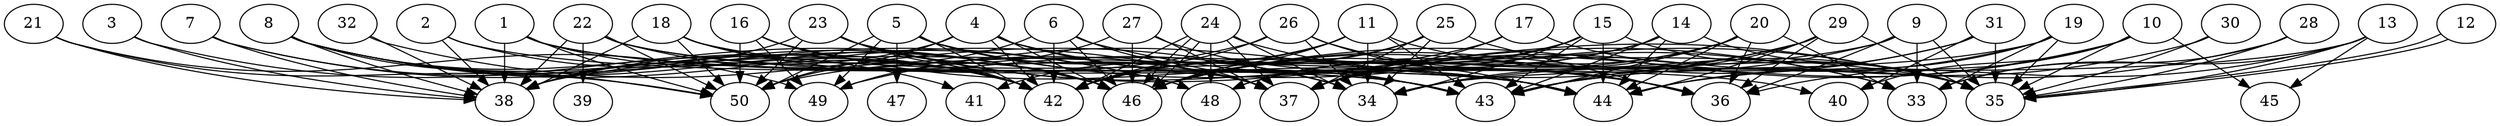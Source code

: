 // DAG automatically generated by daggen at Thu Oct  3 14:07:57 2019
// ./daggen --dot -n 50 --ccr 0.3 --fat 0.9 --regular 0.9 --density 0.6 --mindata 5242880 --maxdata 52428800 
digraph G {
  1 [size="167321600", alpha="0.06", expect_size="50196480"] 
  1 -> 38 [size ="50196480"]
  1 -> 42 [size ="50196480"]
  1 -> 43 [size ="50196480"]
  1 -> 44 [size ="50196480"]
  1 -> 50 [size ="50196480"]
  2 [size="24541867", alpha="0.06", expect_size="7362560"] 
  2 -> 38 [size ="7362560"]
  2 -> 42 [size ="7362560"]
  2 -> 43 [size ="7362560"]
  3 [size="94566400", alpha="0.04", expect_size="28369920"] 
  3 -> 38 [size ="28369920"]
  3 -> 46 [size ="28369920"]
  4 [size="73441280", alpha="0.02", expect_size="22032384"] 
  4 -> 35 [size ="22032384"]
  4 -> 38 [size ="22032384"]
  4 -> 42 [size ="22032384"]
  4 -> 43 [size ="22032384"]
  4 -> 44 [size ="22032384"]
  4 -> 46 [size ="22032384"]
  4 -> 50 [size ="22032384"]
  5 [size="131041280", alpha="0.06", expect_size="39312384"] 
  5 -> 33 [size ="39312384"]
  5 -> 34 [size ="39312384"]
  5 -> 37 [size ="39312384"]
  5 -> 42 [size ="39312384"]
  5 -> 43 [size ="39312384"]
  5 -> 47 [size ="39312384"]
  5 -> 49 [size ="39312384"]
  5 -> 50 [size ="39312384"]
  6 [size="67249493", alpha="0.05", expect_size="20174848"] 
  6 -> 33 [size ="20174848"]
  6 -> 37 [size ="20174848"]
  6 -> 42 [size ="20174848"]
  6 -> 46 [size ="20174848"]
  6 -> 50 [size ="20174848"]
  7 [size="125651627", alpha="0.08", expect_size="37695488"] 
  7 -> 38 [size ="37695488"]
  7 -> 46 [size ="37695488"]
  7 -> 48 [size ="37695488"]
  8 [size="69215573", alpha="0.09", expect_size="20764672"] 
  8 -> 37 [size ="20764672"]
  8 -> 38 [size ="20764672"]
  8 -> 41 [size ="20764672"]
  8 -> 42 [size ="20764672"]
  8 -> 46 [size ="20764672"]
  8 -> 48 [size ="20764672"]
  8 -> 50 [size ="20764672"]
  9 [size="174458880", alpha="0.01", expect_size="52337664"] 
  9 -> 33 [size ="52337664"]
  9 -> 35 [size ="52337664"]
  9 -> 36 [size ="52337664"]
  9 -> 38 [size ="52337664"]
  9 -> 46 [size ="52337664"]
  10 [size="158525440", alpha="0.10", expect_size="47557632"] 
  10 -> 34 [size ="47557632"]
  10 -> 35 [size ="47557632"]
  10 -> 36 [size ="47557632"]
  10 -> 40 [size ="47557632"]
  10 -> 45 [size ="47557632"]
  10 -> 46 [size ="47557632"]
  11 [size="25852587", alpha="0.09", expect_size="7755776"] 
  11 -> 34 [size ="7755776"]
  11 -> 35 [size ="7755776"]
  11 -> 41 [size ="7755776"]
  11 -> 42 [size ="7755776"]
  11 -> 43 [size ="7755776"]
  11 -> 46 [size ="7755776"]
  12 [size="69157547", alpha="0.13", expect_size="20747264"] 
  12 -> 35 [size ="20747264"]
  12 -> 35 [size ="20747264"]
  13 [size="118599680", alpha="0.03", expect_size="35579904"] 
  13 -> 33 [size ="35579904"]
  13 -> 34 [size ="35579904"]
  13 -> 35 [size ="35579904"]
  13 -> 44 [size ="35579904"]
  13 -> 45 [size ="35579904"]
  14 [size="151159467", alpha="0.13", expect_size="45347840"] 
  14 -> 35 [size ="45347840"]
  14 -> 42 [size ="45347840"]
  14 -> 43 [size ="45347840"]
  14 -> 44 [size ="45347840"]
  14 -> 48 [size ="45347840"]
  15 [size="164556800", alpha="0.17", expect_size="49367040"] 
  15 -> 34 [size ="49367040"]
  15 -> 35 [size ="49367040"]
  15 -> 37 [size ="49367040"]
  15 -> 43 [size ="49367040"]
  15 -> 44 [size ="49367040"]
  15 -> 46 [size ="49367040"]
  15 -> 48 [size ="49367040"]
  16 [size="55780693", alpha="0.15", expect_size="16734208"] 
  16 -> 42 [size ="16734208"]
  16 -> 44 [size ="16734208"]
  16 -> 46 [size ="16734208"]
  16 -> 49 [size ="16734208"]
  16 -> 50 [size ="16734208"]
  17 [size="95010133", alpha="0.01", expect_size="28503040"] 
  17 -> 35 [size ="28503040"]
  17 -> 37 [size ="28503040"]
  17 -> 42 [size ="28503040"]
  18 [size="154948267", alpha="0.12", expect_size="46484480"] 
  18 -> 34 [size ="46484480"]
  18 -> 35 [size ="46484480"]
  18 -> 38 [size ="46484480"]
  18 -> 42 [size ="46484480"]
  18 -> 50 [size ="46484480"]
  19 [size="66785280", alpha="0.04", expect_size="20035584"] 
  19 -> 33 [size ="20035584"]
  19 -> 35 [size ="20035584"]
  19 -> 37 [size ="20035584"]
  19 -> 44 [size ="20035584"]
  19 -> 50 [size ="20035584"]
  20 [size="72632320", alpha="0.02", expect_size="21789696"] 
  20 -> 33 [size ="21789696"]
  20 -> 34 [size ="21789696"]
  20 -> 36 [size ="21789696"]
  20 -> 37 [size ="21789696"]
  20 -> 43 [size ="21789696"]
  20 -> 44 [size ="21789696"]
  20 -> 46 [size ="21789696"]
  21 [size="153726293", alpha="0.19", expect_size="46117888"] 
  21 -> 38 [size ="46117888"]
  21 -> 49 [size ="46117888"]
  21 -> 50 [size ="46117888"]
  22 [size="68259840", alpha="0.17", expect_size="20477952"] 
  22 -> 37 [size ="20477952"]
  22 -> 38 [size ="20477952"]
  22 -> 39 [size ="20477952"]
  22 -> 40 [size ="20477952"]
  22 -> 44 [size ="20477952"]
  22 -> 50 [size ="20477952"]
  23 [size="167932587", alpha="0.04", expect_size="50379776"] 
  23 -> 35 [size ="50379776"]
  23 -> 36 [size ="50379776"]
  23 -> 37 [size ="50379776"]
  23 -> 38 [size ="50379776"]
  23 -> 42 [size ="50379776"]
  23 -> 46 [size ="50379776"]
  23 -> 50 [size ="50379776"]
  24 [size="32344747", alpha="0.19", expect_size="9703424"] 
  24 -> 34 [size ="9703424"]
  24 -> 36 [size ="9703424"]
  24 -> 37 [size ="9703424"]
  24 -> 42 [size ="9703424"]
  24 -> 46 [size ="9703424"]
  24 -> 46 [size ="9703424"]
  24 -> 48 [size ="9703424"]
  25 [size="131932160", alpha="0.08", expect_size="39579648"] 
  25 -> 34 [size ="39579648"]
  25 -> 36 [size ="39579648"]
  25 -> 37 [size ="39579648"]
  25 -> 42 [size ="39579648"]
  25 -> 46 [size ="39579648"]
  26 [size="111435093", alpha="0.04", expect_size="33430528"] 
  26 -> 34 [size ="33430528"]
  26 -> 36 [size ="33430528"]
  26 -> 38 [size ="33430528"]
  26 -> 42 [size ="33430528"]
  26 -> 44 [size ="33430528"]
  27 [size="73058987", alpha="0.13", expect_size="21917696"] 
  27 -> 37 [size ="21917696"]
  27 -> 43 [size ="21917696"]
  27 -> 46 [size ="21917696"]
  27 -> 49 [size ="21917696"]
  28 [size="82681173", alpha="0.09", expect_size="24804352"] 
  28 -> 33 [size ="24804352"]
  28 -> 35 [size ="24804352"]
  28 -> 43 [size ="24804352"]
  29 [size="19756373", alpha="0.05", expect_size="5926912"] 
  29 -> 35 [size ="5926912"]
  29 -> 36 [size ="5926912"]
  29 -> 43 [size ="5926912"]
  29 -> 44 [size ="5926912"]
  29 -> 48 [size ="5926912"]
  29 -> 49 [size ="5926912"]
  30 [size="51572053", alpha="0.19", expect_size="15471616"] 
  30 -> 35 [size ="15471616"]
  30 -> 43 [size ="15471616"]
  31 [size="66928640", alpha="0.14", expect_size="20078592"] 
  31 -> 35 [size ="20078592"]
  31 -> 37 [size ="20078592"]
  31 -> 40 [size ="20078592"]
  31 -> 46 [size ="20078592"]
  32 [size="58395307", alpha="0.15", expect_size="17518592"] 
  32 -> 34 [size ="17518592"]
  32 -> 38 [size ="17518592"]
  33 [size="33037653", alpha="0.09", expect_size="9911296"] 
  34 [size="67952640", alpha="0.01", expect_size="20385792"] 
  35 [size="61812053", alpha="0.11", expect_size="18543616"] 
  36 [size="128191147", alpha="0.05", expect_size="38457344"] 
  37 [size="159573333", alpha="0.10", expect_size="47872000"] 
  38 [size="106850987", alpha="0.12", expect_size="32055296"] 
  39 [size="21760000", alpha="0.01", expect_size="6528000"] 
  40 [size="61289813", alpha="0.16", expect_size="18386944"] 
  41 [size="51916800", alpha="0.09", expect_size="15575040"] 
  42 [size="159303680", alpha="0.08", expect_size="47791104"] 
  43 [size="120565760", alpha="0.07", expect_size="36169728"] 
  44 [size="36823040", alpha="0.07", expect_size="11046912"] 
  45 [size="41765547", alpha="0.02", expect_size="12529664"] 
  46 [size="125187413", alpha="0.09", expect_size="37556224"] 
  47 [size="168106667", alpha="0.02", expect_size="50432000"] 
  48 [size="90770773", alpha="0.05", expect_size="27231232"] 
  49 [size="30658560", alpha="0.07", expect_size="9197568"] 
  50 [size="37082453", alpha="0.14", expect_size="11124736"] 
}
